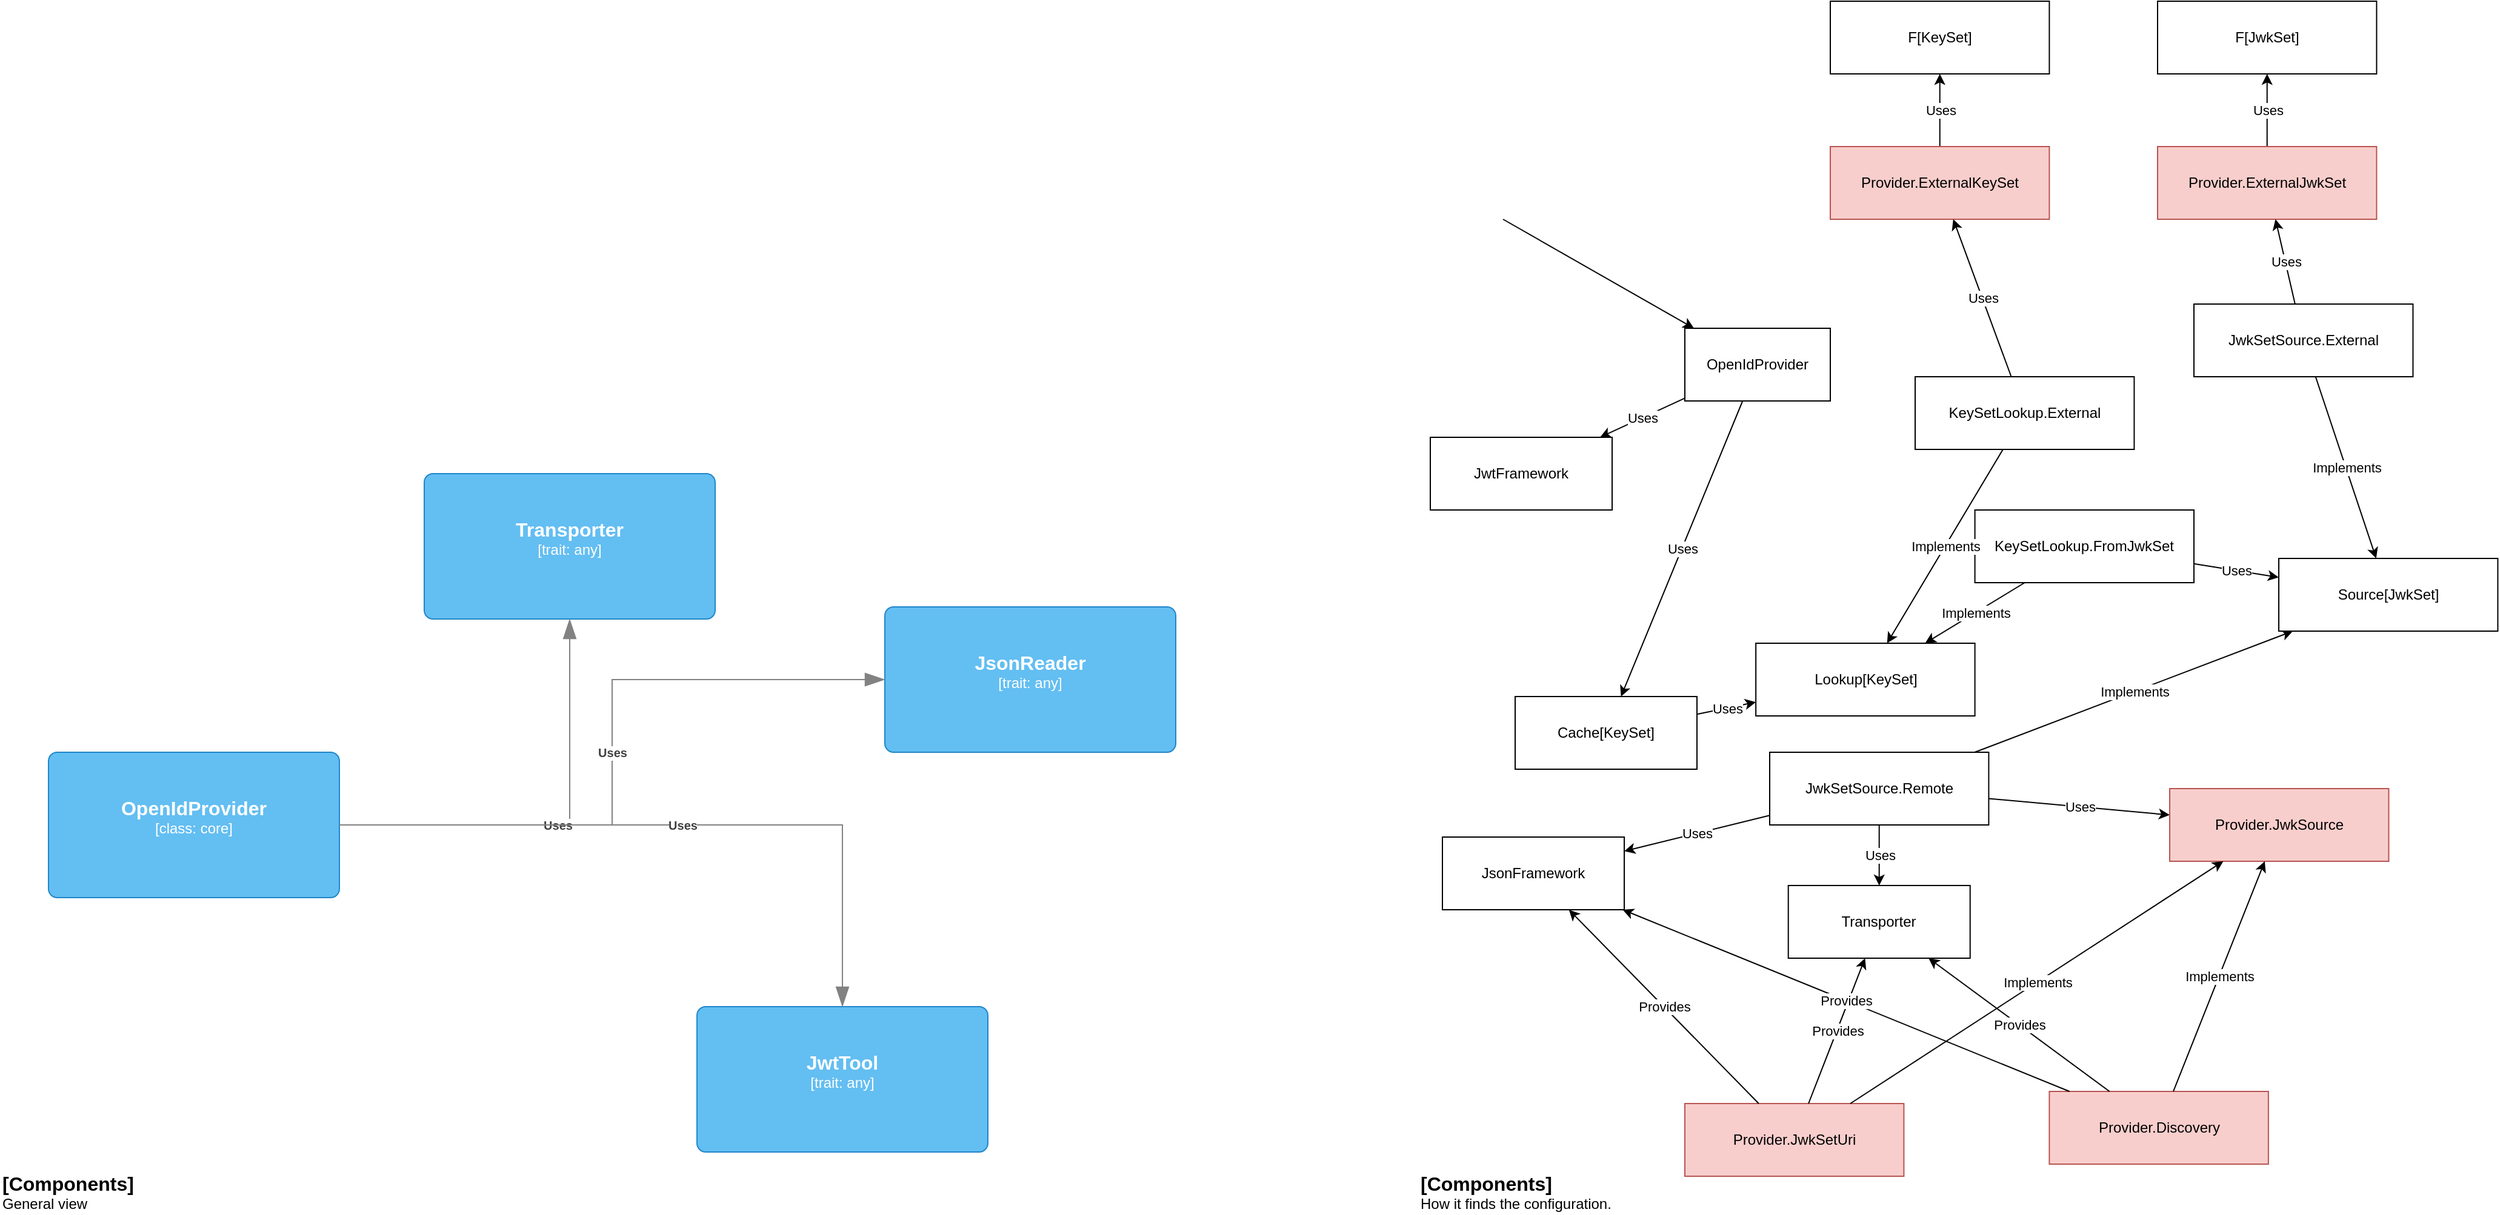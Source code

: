 <mxfile version="24.7.6">
  <diagram name="overview" id="SPu-IzBGrGhdDAje9yr5">
    <mxGraphModel dx="1026" dy="1514" grid="1" gridSize="10" guides="1" tooltips="1" connect="1" arrows="1" fold="1" page="1" pageScale="1" pageWidth="1169" pageHeight="827" math="0" shadow="0">
      <root>
        <mxCell id="0" />
        <mxCell id="1" parent="0" />
        <object placeholders="1" c4Name="OpenIdProvider" c4Type="class" c4Technology="core" c4Description="" label="&lt;font style=&quot;font-size: 16px&quot;&gt;&lt;b&gt;%c4Name%&lt;/b&gt;&lt;/font&gt;&lt;div&gt;[%c4Type%: %c4Technology%]&lt;/div&gt;&lt;br&gt;&lt;div&gt;&lt;font style=&quot;font-size: 11px&quot;&gt;%c4Description%&lt;/font&gt;&lt;/div&gt;" id="CInMSoNEQ62lz7IG-tAm-11">
          <mxCell style="rounded=1;whiteSpace=wrap;html=1;labelBackgroundColor=none;fillColor=#63BEF2;fontColor=#ffffff;align=center;arcSize=6;strokeColor=#2086C9;metaEdit=1;resizable=0;points=[[0.25,0,0],[0.5,0,0],[0.75,0,0],[1,0.25,0],[1,0.5,0],[1,0.75,0],[0.75,1,0],[0.5,1,0],[0.25,1,0],[0,0.75,0],[0,0.5,0],[0,0.25,0]];" parent="1" vertex="1">
            <mxGeometry x="50" y="430" width="240" height="120" as="geometry" />
          </mxCell>
        </object>
        <object placeholders="1" c4Name="Transporter" c4Type="trait" c4Technology="any" c4Description="" label="&lt;font style=&quot;font-size: 16px&quot;&gt;&lt;b&gt;%c4Name%&lt;/b&gt;&lt;/font&gt;&lt;div&gt;[%c4Type%: %c4Technology%]&lt;/div&gt;&lt;br&gt;&lt;div&gt;&lt;font style=&quot;font-size: 11px&quot;&gt;%c4Description%&lt;/font&gt;&lt;/div&gt;" id="CInMSoNEQ62lz7IG-tAm-13">
          <mxCell style="rounded=1;whiteSpace=wrap;html=1;labelBackgroundColor=none;fillColor=#63BEF2;fontColor=#ffffff;align=center;arcSize=6;strokeColor=#2086C9;metaEdit=1;resizable=0;points=[[0.25,0,0],[0.5,0,0],[0.75,0,0],[1,0.25,0],[1,0.5,0],[1,0.75,0],[0.75,1,0],[0.5,1,0],[0.25,1,0],[0,0.75,0],[0,0.5,0],[0,0.25,0]];" parent="1" vertex="1">
            <mxGeometry x="360" y="200" width="240" height="120" as="geometry" />
          </mxCell>
        </object>
        <object placeholders="1" c4Type="Relationship" c4Description="Uses" label="&lt;div style=&quot;text-align: left&quot;&gt;&lt;div style=&quot;text-align: center&quot;&gt;&lt;b&gt;%c4Description%&lt;/b&gt;&lt;/div&gt;" id="CInMSoNEQ62lz7IG-tAm-15">
          <mxCell style="endArrow=blockThin;html=1;fontSize=10;fontColor=#404040;strokeWidth=1;endFill=1;strokeColor=#828282;elbow=vertical;metaEdit=1;endSize=14;startSize=14;jumpStyle=arc;jumpSize=16;rounded=0;edgeStyle=orthogonalEdgeStyle;" parent="1" source="CInMSoNEQ62lz7IG-tAm-11" target="CInMSoNEQ62lz7IG-tAm-13" edge="1">
            <mxGeometry width="240" relative="1" as="geometry">
              <mxPoint x="430" y="470" as="sourcePoint" />
              <mxPoint x="670" y="470" as="targetPoint" />
            </mxGeometry>
          </mxCell>
        </object>
        <object placeholders="1" c4Name="JsonReader" c4Type="trait" c4Technology="any" c4Description="" label="&lt;font style=&quot;font-size: 16px&quot;&gt;&lt;b&gt;%c4Name%&lt;/b&gt;&lt;/font&gt;&lt;div&gt;[%c4Type%: %c4Technology%]&lt;/div&gt;&lt;br&gt;&lt;div&gt;&lt;font style=&quot;font-size: 11px&quot;&gt;%c4Description%&lt;/font&gt;&lt;/div&gt;" id="CInMSoNEQ62lz7IG-tAm-17">
          <mxCell style="rounded=1;whiteSpace=wrap;html=1;labelBackgroundColor=none;fillColor=#63BEF2;fontColor=#ffffff;align=center;arcSize=6;strokeColor=#2086C9;metaEdit=1;resizable=0;points=[[0.25,0,0],[0.5,0,0],[0.75,0,0],[1,0.25,0],[1,0.5,0],[1,0.75,0],[0.75,1,0],[0.5,1,0],[0.25,1,0],[0,0.75,0],[0,0.5,0],[0,0.25,0]];" parent="1" vertex="1">
            <mxGeometry x="740" y="310" width="240" height="120" as="geometry" />
          </mxCell>
        </object>
        <object placeholders="1" c4Type="Relationship" c4Description="Uses" label="&lt;div style=&quot;text-align: left&quot;&gt;&lt;div style=&quot;text-align: center&quot;&gt;&lt;b&gt;%c4Description%&lt;/b&gt;&lt;/div&gt;" id="CInMSoNEQ62lz7IG-tAm-18">
          <mxCell style="endArrow=blockThin;html=1;fontSize=10;fontColor=#404040;strokeWidth=1;endFill=1;strokeColor=#828282;elbow=vertical;metaEdit=1;endSize=14;startSize=14;jumpStyle=arc;jumpSize=16;rounded=0;edgeStyle=orthogonalEdgeStyle;" parent="1" source="CInMSoNEQ62lz7IG-tAm-11" target="CInMSoNEQ62lz7IG-tAm-17" edge="1">
            <mxGeometry width="240" relative="1" as="geometry">
              <mxPoint x="300" y="500" as="sourcePoint" />
              <mxPoint x="460" y="330" as="targetPoint" />
            </mxGeometry>
          </mxCell>
        </object>
        <object placeholders="1" c4Name="JwtTool" c4Type="trait" c4Technology="any" c4Description="" label="&lt;font style=&quot;font-size: 16px&quot;&gt;&lt;b&gt;%c4Name%&lt;/b&gt;&lt;/font&gt;&lt;div&gt;[%c4Type%: %c4Technology%]&lt;/div&gt;&lt;br&gt;&lt;div&gt;&lt;font style=&quot;font-size: 11px&quot;&gt;%c4Description%&lt;/font&gt;&lt;/div&gt;" id="CInMSoNEQ62lz7IG-tAm-19">
          <mxCell style="rounded=1;whiteSpace=wrap;html=1;labelBackgroundColor=none;fillColor=#63BEF2;fontColor=#ffffff;align=center;arcSize=6;strokeColor=#2086C9;metaEdit=1;resizable=0;points=[[0.25,0,0],[0.5,0,0],[0.75,0,0],[1,0.25,0],[1,0.5,0],[1,0.75,0],[0.75,1,0],[0.5,1,0],[0.25,1,0],[0,0.75,0],[0,0.5,0],[0,0.25,0]];" parent="1" vertex="1">
            <mxGeometry x="585" y="640" width="240" height="120" as="geometry" />
          </mxCell>
        </object>
        <object placeholders="1" c4Type="Relationship" c4Description="Uses" label="&lt;div style=&quot;text-align: left&quot;&gt;&lt;div style=&quot;text-align: center&quot;&gt;&lt;b&gt;%c4Description%&lt;/b&gt;&lt;/div&gt;" id="CInMSoNEQ62lz7IG-tAm-20">
          <mxCell style="endArrow=blockThin;html=1;fontSize=10;fontColor=#404040;strokeWidth=1;endFill=1;strokeColor=#828282;elbow=vertical;metaEdit=1;endSize=14;startSize=14;jumpStyle=arc;jumpSize=16;rounded=0;edgeStyle=orthogonalEdgeStyle;" parent="1" source="CInMSoNEQ62lz7IG-tAm-11" target="CInMSoNEQ62lz7IG-tAm-19" edge="1">
            <mxGeometry width="240" relative="1" as="geometry">
              <mxPoint x="300" y="500" as="sourcePoint" />
              <mxPoint x="750" y="380" as="targetPoint" />
            </mxGeometry>
          </mxCell>
        </object>
        <object placeholders="1" c4Name="[Components]" c4Type="ContainerDiagramTitle" c4Description="General view" label="&lt;font style=&quot;font-size: 16px&quot;&gt;&lt;b&gt;&lt;div style=&quot;text-align: left&quot;&gt;%c4Name%&lt;/div&gt;&lt;/b&gt;&lt;/font&gt;&lt;div style=&quot;text-align: left&quot;&gt;%c4Description%&lt;/div&gt;" id="LneJchFOcHRrpAtctG9d-1">
          <mxCell style="text;html=1;strokeColor=none;fillColor=none;align=left;verticalAlign=top;whiteSpace=wrap;rounded=0;metaEdit=1;allowArrows=0;resizable=1;rotatable=0;connectable=0;recursiveResize=0;expand=0;pointerEvents=0;points=[[0.25,0,0],[0.5,0,0],[0.75,0,0],[1,0.25,0],[1,0.5,0],[1,0.75,0],[0.75,1,0],[0.5,1,0],[0.25,1,0],[0,0.75,0],[0,0.5,0],[0,0.25,0]];" parent="1" vertex="1">
            <mxGeometry x="10" y="770" width="260" height="40" as="geometry" />
          </mxCell>
        </object>
        <object placeholders="1" c4Name="[Components]" c4Type="ContainerDiagramTitle" c4Description="How it finds the configuration." label="&lt;font style=&quot;font-size: 16px&quot;&gt;&lt;b&gt;&lt;div style=&quot;text-align: left&quot;&gt;%c4Name%&lt;/div&gt;&lt;/b&gt;&lt;/font&gt;&lt;div style=&quot;text-align: left&quot;&gt;%c4Description%&lt;/div&gt;" id="LneJchFOcHRrpAtctG9d-9">
          <mxCell style="text;html=1;strokeColor=none;fillColor=none;align=left;verticalAlign=top;whiteSpace=wrap;rounded=0;metaEdit=1;allowArrows=0;resizable=1;rotatable=0;connectable=0;recursiveResize=0;expand=0;pointerEvents=0;points=[[0.25,0,0],[0.5,0,0],[0.75,0,0],[1,0.25,0],[1,0.5,0],[1,0.75,0],[0.75,1,0],[0.5,1,0],[0.25,1,0],[0,0.75,0],[0,0.5,0],[0,0.25,0]];" parent="1" vertex="1">
            <mxGeometry x="1180" y="770" width="260" height="40" as="geometry" />
          </mxCell>
        </object>
        <mxCell id="S1vDefmYk0TmTCa-z_n8-1" value="OpenIdProvider" style="rounded=0;whiteSpace=wrap;html=1;" parent="1" vertex="1">
          <mxGeometry x="1400" y="80" width="120" height="60" as="geometry" />
        </mxCell>
        <mxCell id="S1vDefmYk0TmTCa-z_n8-2" value="" style="endArrow=classic;html=1;rounded=0;" parent="1" target="S1vDefmYk0TmTCa-z_n8-1" edge="1">
          <mxGeometry width="50" height="50" relative="1" as="geometry">
            <mxPoint x="1250" y="-10" as="sourcePoint" />
            <mxPoint x="1170" y="320" as="targetPoint" />
          </mxGeometry>
        </mxCell>
        <mxCell id="S1vDefmYk0TmTCa-z_n8-5" value="Transporter" style="rounded=0;whiteSpace=wrap;html=1;" parent="1" vertex="1">
          <mxGeometry x="1485.35" y="540" width="150" height="60" as="geometry" />
        </mxCell>
        <mxCell id="S1vDefmYk0TmTCa-z_n8-6" value="JsonFramework" style="rounded=0;whiteSpace=wrap;html=1;" parent="1" vertex="1">
          <mxGeometry x="1200" y="500" width="150" height="60" as="geometry" />
        </mxCell>
        <mxCell id="S1vDefmYk0TmTCa-z_n8-9" value="Cache[KeySet]" style="rounded=0;whiteSpace=wrap;html=1;" parent="1" vertex="1">
          <mxGeometry x="1260" y="384" width="150" height="60" as="geometry" />
        </mxCell>
        <mxCell id="S1vDefmYk0TmTCa-z_n8-23" value="" style="endArrow=classic;html=1;rounded=0;" parent="1" source="S1vDefmYk0TmTCa-z_n8-1" target="S1vDefmYk0TmTCa-z_n8-9" edge="1">
          <mxGeometry relative="1" as="geometry">
            <mxPoint x="1337" y="150" as="sourcePoint" />
            <mxPoint x="1438" y="260" as="targetPoint" />
          </mxGeometry>
        </mxCell>
        <mxCell id="S1vDefmYk0TmTCa-z_n8-24" value="Uses" style="edgeLabel;resizable=0;html=1;;align=center;verticalAlign=middle;" parent="S1vDefmYk0TmTCa-z_n8-23" connectable="0" vertex="1">
          <mxGeometry relative="1" as="geometry" />
        </mxCell>
        <mxCell id="S1vDefmYk0TmTCa-z_n8-30" value="" style="endArrow=classic;html=1;rounded=0;" parent="1" source="S1vDefmYk0TmTCa-z_n8-1" target="R8FtitqBP9Pnjjns-0GU-1" edge="1">
          <mxGeometry relative="1" as="geometry">
            <mxPoint x="1337" y="150" as="sourcePoint" />
            <mxPoint x="1234" y="330" as="targetPoint" />
          </mxGeometry>
        </mxCell>
        <mxCell id="S1vDefmYk0TmTCa-z_n8-31" value="Uses" style="edgeLabel;resizable=0;html=1;;align=center;verticalAlign=middle;" parent="S1vDefmYk0TmTCa-z_n8-30" connectable="0" vertex="1">
          <mxGeometry relative="1" as="geometry" />
        </mxCell>
        <mxCell id="R8FtitqBP9Pnjjns-0GU-1" value="JwtFramework" style="rounded=0;whiteSpace=wrap;html=1;" parent="1" vertex="1">
          <mxGeometry x="1190" y="170" width="150" height="60" as="geometry" />
        </mxCell>
        <mxCell id="1biydpapWqW5dgG5dPzN-5" value="KeySetLookup.FromJwkSet" style="rounded=0;whiteSpace=wrap;html=1;" parent="1" vertex="1">
          <mxGeometry x="1639.29" y="230" width="180.71" height="60" as="geometry" />
        </mxCell>
        <mxCell id="1biydpapWqW5dgG5dPzN-8" value="JwkSetSource.Remote" style="rounded=0;whiteSpace=wrap;html=1;" parent="1" vertex="1">
          <mxGeometry x="1470.0" y="430" width="180.71" height="60" as="geometry" />
        </mxCell>
        <mxCell id="1biydpapWqW5dgG5dPzN-9" value="" style="endArrow=classic;html=1;rounded=0;" parent="1" source="1biydpapWqW5dgG5dPzN-8" target="nWdLU21Ytbxsn5tAp6e1-1" edge="1">
          <mxGeometry relative="1" as="geometry">
            <mxPoint x="1920" y="370" as="sourcePoint" />
            <mxPoint x="1771" y="340" as="targetPoint" />
          </mxGeometry>
        </mxCell>
        <mxCell id="1biydpapWqW5dgG5dPzN-10" value="&lt;div&gt;Implements&lt;/div&gt;" style="edgeLabel;resizable=0;html=1;;align=center;verticalAlign=middle;" parent="1biydpapWqW5dgG5dPzN-9" connectable="0" vertex="1">
          <mxGeometry relative="1" as="geometry" />
        </mxCell>
        <mxCell id="1biydpapWqW5dgG5dPzN-16" value="JwkSetSource.External" style="rounded=0;whiteSpace=wrap;html=1;" parent="1" vertex="1">
          <mxGeometry x="1820.0" y="60" width="180.71" height="60" as="geometry" />
        </mxCell>
        <mxCell id="1biydpapWqW5dgG5dPzN-18" value="" style="endArrow=classic;html=1;rounded=0;" parent="1" source="1biydpapWqW5dgG5dPzN-5" target="nWdLU21Ytbxsn5tAp6e1-1" edge="1">
          <mxGeometry relative="1" as="geometry">
            <mxPoint x="1380" y="520" as="sourcePoint" />
            <mxPoint x="1260" y="640" as="targetPoint" />
          </mxGeometry>
        </mxCell>
        <mxCell id="1biydpapWqW5dgG5dPzN-19" value="Uses" style="edgeLabel;resizable=0;html=1;;align=center;verticalAlign=middle;" parent="1biydpapWqW5dgG5dPzN-18" connectable="0" vertex="1">
          <mxGeometry relative="1" as="geometry" />
        </mxCell>
        <mxCell id="1biydpapWqW5dgG5dPzN-20" value="F[JwkSet]" style="rounded=0;whiteSpace=wrap;html=1;" parent="1" vertex="1">
          <mxGeometry x="1790" y="-190" width="180.71" height="60" as="geometry" />
        </mxCell>
        <mxCell id="1biydpapWqW5dgG5dPzN-21" value="" style="endArrow=classic;html=1;rounded=0;" parent="1" source="1biydpapWqW5dgG5dPzN-40" target="1biydpapWqW5dgG5dPzN-20" edge="1">
          <mxGeometry relative="1" as="geometry">
            <mxPoint x="1876" y="430" as="sourcePoint" />
            <mxPoint x="1904" y="570" as="targetPoint" />
          </mxGeometry>
        </mxCell>
        <mxCell id="1biydpapWqW5dgG5dPzN-22" value="Uses" style="edgeLabel;resizable=0;html=1;;align=center;verticalAlign=middle;" parent="1biydpapWqW5dgG5dPzN-21" connectable="0" vertex="1">
          <mxGeometry relative="1" as="geometry" />
        </mxCell>
        <mxCell id="1biydpapWqW5dgG5dPzN-23" value="" style="endArrow=classic;html=1;rounded=0;" parent="1" source="1biydpapWqW5dgG5dPzN-8" target="S1vDefmYk0TmTCa-z_n8-6" edge="1">
          <mxGeometry relative="1" as="geometry">
            <mxPoint x="1725" y="150" as="sourcePoint" />
            <mxPoint x="1576" y="70" as="targetPoint" />
          </mxGeometry>
        </mxCell>
        <mxCell id="1biydpapWqW5dgG5dPzN-24" value="Uses" style="edgeLabel;resizable=0;html=1;;align=center;verticalAlign=middle;" parent="1biydpapWqW5dgG5dPzN-23" connectable="0" vertex="1">
          <mxGeometry relative="1" as="geometry" />
        </mxCell>
        <mxCell id="1biydpapWqW5dgG5dPzN-25" value="" style="endArrow=classic;html=1;rounded=0;" parent="1" source="1biydpapWqW5dgG5dPzN-8" target="S1vDefmYk0TmTCa-z_n8-5" edge="1">
          <mxGeometry relative="1" as="geometry">
            <mxPoint x="1823" y="570" as="sourcePoint" />
            <mxPoint x="1537" y="70" as="targetPoint" />
          </mxGeometry>
        </mxCell>
        <mxCell id="1biydpapWqW5dgG5dPzN-26" value="Uses" style="edgeLabel;resizable=0;html=1;;align=center;verticalAlign=middle;" parent="1biydpapWqW5dgG5dPzN-25" connectable="0" vertex="1">
          <mxGeometry relative="1" as="geometry" />
        </mxCell>
        <mxCell id="1biydpapWqW5dgG5dPzN-28" value="&lt;div&gt;KeySetLookup.External&lt;/div&gt;" style="rounded=0;whiteSpace=wrap;html=1;" parent="1" vertex="1">
          <mxGeometry x="1590.0" y="120" width="180.71" height="60" as="geometry" />
        </mxCell>
        <mxCell id="1biydpapWqW5dgG5dPzN-29" value="" style="endArrow=classic;html=1;rounded=0;" parent="1" source="S1vDefmYk0TmTCa-z_n8-9" target="nWdLU21Ytbxsn5tAp6e1-4" edge="1">
          <mxGeometry relative="1" as="geometry">
            <mxPoint x="1518" y="370" as="sourcePoint" />
            <mxPoint x="1437" y="460" as="targetPoint" />
          </mxGeometry>
        </mxCell>
        <mxCell id="1biydpapWqW5dgG5dPzN-30" value="Uses" style="edgeLabel;resizable=0;html=1;;align=center;verticalAlign=middle;" parent="1biydpapWqW5dgG5dPzN-29" connectable="0" vertex="1">
          <mxGeometry relative="1" as="geometry" />
        </mxCell>
        <mxCell id="1biydpapWqW5dgG5dPzN-31" value="F[KeySet]" style="rounded=0;whiteSpace=wrap;html=1;" parent="1" vertex="1">
          <mxGeometry x="1520" y="-190" width="180.71" height="60" as="geometry" />
        </mxCell>
        <mxCell id="1biydpapWqW5dgG5dPzN-32" value="" style="endArrow=classic;html=1;rounded=0;" parent="1" source="1biydpapWqW5dgG5dPzN-43" target="1biydpapWqW5dgG5dPzN-31" edge="1">
          <mxGeometry relative="1" as="geometry">
            <mxPoint x="1871" y="193" as="sourcePoint" />
            <mxPoint x="1958" y="207" as="targetPoint" />
          </mxGeometry>
        </mxCell>
        <mxCell id="1biydpapWqW5dgG5dPzN-33" value="Uses" style="edgeLabel;resizable=0;html=1;;align=center;verticalAlign=middle;" parent="1biydpapWqW5dgG5dPzN-32" connectable="0" vertex="1">
          <mxGeometry relative="1" as="geometry" />
        </mxCell>
        <mxCell id="1biydpapWqW5dgG5dPzN-34" value="Provider.Discovery" style="rounded=0;whiteSpace=wrap;html=1;fillColor=#f8cecc;strokeColor=#b85450;" parent="1" vertex="1">
          <mxGeometry x="1700.71" y="710" width="180.71" height="60" as="geometry" />
        </mxCell>
        <mxCell id="1biydpapWqW5dgG5dPzN-35" value="Provider.JwkSetUri" style="rounded=0;whiteSpace=wrap;html=1;fillColor=#f8cecc;strokeColor=#b85450;" parent="1" vertex="1">
          <mxGeometry x="1400" y="720" width="180.71" height="60" as="geometry" />
        </mxCell>
        <mxCell id="1biydpapWqW5dgG5dPzN-36" value="" style="endArrow=classic;html=1;rounded=0;" parent="1" source="1biydpapWqW5dgG5dPzN-8" target="nWdLU21Ytbxsn5tAp6e1-9" edge="1">
          <mxGeometry relative="1" as="geometry">
            <mxPoint x="1540" y="315" as="sourcePoint" />
            <mxPoint x="1670" y="324" as="targetPoint" />
          </mxGeometry>
        </mxCell>
        <mxCell id="1biydpapWqW5dgG5dPzN-37" value="Uses" style="edgeLabel;resizable=0;html=1;;align=center;verticalAlign=middle;" parent="1biydpapWqW5dgG5dPzN-36" connectable="0" vertex="1">
          <mxGeometry relative="1" as="geometry" />
        </mxCell>
        <mxCell id="1biydpapWqW5dgG5dPzN-40" value="Provider.ExternalJwkSet" style="rounded=0;whiteSpace=wrap;html=1;fillColor=#f8cecc;strokeColor=#b85450;" parent="1" vertex="1">
          <mxGeometry x="1790" y="-70" width="180.71" height="60" as="geometry" />
        </mxCell>
        <mxCell id="1biydpapWqW5dgG5dPzN-41" value="" style="endArrow=classic;html=1;rounded=0;" parent="1" source="1biydpapWqW5dgG5dPzN-16" target="1biydpapWqW5dgG5dPzN-40" edge="1">
          <mxGeometry relative="1" as="geometry">
            <mxPoint x="1915" y="60" as="sourcePoint" />
            <mxPoint x="1955" y="10" as="targetPoint" />
          </mxGeometry>
        </mxCell>
        <mxCell id="1biydpapWqW5dgG5dPzN-42" value="Uses" style="edgeLabel;resizable=0;html=1;;align=center;verticalAlign=middle;" parent="1biydpapWqW5dgG5dPzN-41" connectable="0" vertex="1">
          <mxGeometry relative="1" as="geometry" />
        </mxCell>
        <mxCell id="1biydpapWqW5dgG5dPzN-43" value="Provider.ExternalKeySet" style="rounded=0;whiteSpace=wrap;html=1;fillColor=#f8cecc;strokeColor=#b85450;" parent="1" vertex="1">
          <mxGeometry x="1520" y="-70" width="180.71" height="60" as="geometry" />
        </mxCell>
        <mxCell id="1biydpapWqW5dgG5dPzN-44" value="" style="endArrow=classic;html=1;rounded=0;" parent="1" source="1biydpapWqW5dgG5dPzN-28" target="1biydpapWqW5dgG5dPzN-43" edge="1">
          <mxGeometry relative="1" as="geometry">
            <mxPoint x="1648" y="160" as="sourcePoint" />
            <mxPoint x="1703" y="100" as="targetPoint" />
          </mxGeometry>
        </mxCell>
        <mxCell id="1biydpapWqW5dgG5dPzN-45" value="Uses" style="edgeLabel;resizable=0;html=1;;align=center;verticalAlign=middle;" parent="1biydpapWqW5dgG5dPzN-44" connectable="0" vertex="1">
          <mxGeometry relative="1" as="geometry" />
        </mxCell>
        <mxCell id="nWdLU21Ytbxsn5tAp6e1-1" value="Source[JwkSet]" style="rounded=0;whiteSpace=wrap;html=1;" vertex="1" parent="1">
          <mxGeometry x="1890.0" y="270" width="180.71" height="60" as="geometry" />
        </mxCell>
        <mxCell id="nWdLU21Ytbxsn5tAp6e1-2" value="" style="endArrow=classic;html=1;rounded=0;" edge="1" parent="1" source="1biydpapWqW5dgG5dPzN-16" target="nWdLU21Ytbxsn5tAp6e1-1">
          <mxGeometry relative="1" as="geometry">
            <mxPoint x="1890" y="60" as="sourcePoint" />
            <mxPoint x="1860" y="170" as="targetPoint" />
          </mxGeometry>
        </mxCell>
        <mxCell id="nWdLU21Ytbxsn5tAp6e1-3" value="Implements" style="edgeLabel;resizable=0;html=1;;align=center;verticalAlign=middle;" connectable="0" vertex="1" parent="nWdLU21Ytbxsn5tAp6e1-2">
          <mxGeometry relative="1" as="geometry" />
        </mxCell>
        <mxCell id="nWdLU21Ytbxsn5tAp6e1-4" value="Lookup[KeySet]" style="rounded=0;whiteSpace=wrap;html=1;" vertex="1" parent="1">
          <mxGeometry x="1458.58" y="340" width="180.71" height="60" as="geometry" />
        </mxCell>
        <mxCell id="nWdLU21Ytbxsn5tAp6e1-5" value="" style="endArrow=classic;html=1;rounded=0;" edge="1" parent="1" source="1biydpapWqW5dgG5dPzN-28" target="nWdLU21Ytbxsn5tAp6e1-4">
          <mxGeometry relative="1" as="geometry">
            <mxPoint x="1932" y="130" as="sourcePoint" />
            <mxPoint x="1992" y="280" as="targetPoint" />
          </mxGeometry>
        </mxCell>
        <mxCell id="nWdLU21Ytbxsn5tAp6e1-6" value="Implements" style="edgeLabel;resizable=0;html=1;;align=center;verticalAlign=middle;" connectable="0" vertex="1" parent="nWdLU21Ytbxsn5tAp6e1-5">
          <mxGeometry relative="1" as="geometry" />
        </mxCell>
        <mxCell id="nWdLU21Ytbxsn5tAp6e1-7" value="" style="endArrow=classic;html=1;rounded=0;" edge="1" parent="1" source="1biydpapWqW5dgG5dPzN-5" target="nWdLU21Ytbxsn5tAp6e1-4">
          <mxGeometry relative="1" as="geometry">
            <mxPoint x="1660" y="260" as="sourcePoint" />
            <mxPoint x="1520" y="250" as="targetPoint" />
          </mxGeometry>
        </mxCell>
        <mxCell id="nWdLU21Ytbxsn5tAp6e1-8" value="Implements" style="edgeLabel;resizable=0;html=1;;align=center;verticalAlign=middle;" connectable="0" vertex="1" parent="nWdLU21Ytbxsn5tAp6e1-7">
          <mxGeometry relative="1" as="geometry" />
        </mxCell>
        <mxCell id="nWdLU21Ytbxsn5tAp6e1-9" value="Provider.JwkSource" style="rounded=0;whiteSpace=wrap;html=1;fillColor=#f8cecc;strokeColor=#b85450;" vertex="1" parent="1">
          <mxGeometry x="1800.0" y="460" width="180.71" height="60" as="geometry" />
        </mxCell>
        <mxCell id="nWdLU21Ytbxsn5tAp6e1-12" value="" style="endArrow=classic;html=1;rounded=0;" edge="1" parent="1" source="1biydpapWqW5dgG5dPzN-34" target="nWdLU21Ytbxsn5tAp6e1-9">
          <mxGeometry relative="1" as="geometry">
            <mxPoint x="1930" y="130" as="sourcePoint" />
            <mxPoint x="1980" y="280" as="targetPoint" />
          </mxGeometry>
        </mxCell>
        <mxCell id="nWdLU21Ytbxsn5tAp6e1-13" value="Implements" style="edgeLabel;resizable=0;html=1;;align=center;verticalAlign=middle;" connectable="0" vertex="1" parent="nWdLU21Ytbxsn5tAp6e1-12">
          <mxGeometry relative="1" as="geometry" />
        </mxCell>
        <mxCell id="nWdLU21Ytbxsn5tAp6e1-14" value="" style="endArrow=classic;html=1;rounded=0;" edge="1" parent="1" source="1biydpapWqW5dgG5dPzN-35" target="nWdLU21Ytbxsn5tAp6e1-9">
          <mxGeometry relative="1" as="geometry">
            <mxPoint x="2100" y="411" as="sourcePoint" />
            <mxPoint x="1981" y="439" as="targetPoint" />
          </mxGeometry>
        </mxCell>
        <mxCell id="nWdLU21Ytbxsn5tAp6e1-15" value="Implements" style="edgeLabel;resizable=0;html=1;;align=center;verticalAlign=middle;" connectable="0" vertex="1" parent="nWdLU21Ytbxsn5tAp6e1-14">
          <mxGeometry relative="1" as="geometry" />
        </mxCell>
        <mxCell id="nWdLU21Ytbxsn5tAp6e1-16" value="" style="endArrow=classic;html=1;rounded=0;" edge="1" parent="1" source="1biydpapWqW5dgG5dPzN-34" target="S1vDefmYk0TmTCa-z_n8-5">
          <mxGeometry relative="1" as="geometry">
            <mxPoint x="1858" y="710" as="sourcePoint" />
            <mxPoint x="1700" y="580" as="targetPoint" />
          </mxGeometry>
        </mxCell>
        <mxCell id="nWdLU21Ytbxsn5tAp6e1-17" value="&lt;div&gt;Provides&lt;/div&gt;" style="edgeLabel;resizable=0;html=1;;align=center;verticalAlign=middle;" connectable="0" vertex="1" parent="nWdLU21Ytbxsn5tAp6e1-16">
          <mxGeometry relative="1" as="geometry" />
        </mxCell>
        <mxCell id="nWdLU21Ytbxsn5tAp6e1-18" value="" style="endArrow=classic;html=1;rounded=0;" edge="1" parent="1" source="1biydpapWqW5dgG5dPzN-35" target="S1vDefmYk0TmTCa-z_n8-5">
          <mxGeometry relative="1" as="geometry">
            <mxPoint x="1792" y="710" as="sourcePoint" />
            <mxPoint x="1667" y="650" as="targetPoint" />
          </mxGeometry>
        </mxCell>
        <mxCell id="nWdLU21Ytbxsn5tAp6e1-19" value="&lt;div&gt;Provides&lt;/div&gt;" style="edgeLabel;resizable=0;html=1;;align=center;verticalAlign=middle;" connectable="0" vertex="1" parent="nWdLU21Ytbxsn5tAp6e1-18">
          <mxGeometry relative="1" as="geometry" />
        </mxCell>
        <mxCell id="nWdLU21Ytbxsn5tAp6e1-20" value="" style="endArrow=classic;html=1;rounded=0;" edge="1" parent="1" source="1biydpapWqW5dgG5dPzN-34" target="S1vDefmYk0TmTCa-z_n8-6">
          <mxGeometry relative="1" as="geometry">
            <mxPoint x="1970" y="724" as="sourcePoint" />
            <mxPoint x="1450" y="640" as="targetPoint" />
          </mxGeometry>
        </mxCell>
        <mxCell id="nWdLU21Ytbxsn5tAp6e1-21" value="&lt;div&gt;Provides&lt;/div&gt;" style="edgeLabel;resizable=0;html=1;;align=center;verticalAlign=middle;" connectable="0" vertex="1" parent="nWdLU21Ytbxsn5tAp6e1-20">
          <mxGeometry relative="1" as="geometry" />
        </mxCell>
        <mxCell id="nWdLU21Ytbxsn5tAp6e1-22" value="" style="endArrow=classic;html=1;rounded=0;" edge="1" parent="1" source="1biydpapWqW5dgG5dPzN-35" target="S1vDefmYk0TmTCa-z_n8-6">
          <mxGeometry relative="1" as="geometry">
            <mxPoint x="1970" y="732" as="sourcePoint" />
            <mxPoint x="1250" y="585" as="targetPoint" />
          </mxGeometry>
        </mxCell>
        <mxCell id="nWdLU21Ytbxsn5tAp6e1-23" value="&lt;div&gt;Provides&lt;/div&gt;" style="edgeLabel;resizable=0;html=1;;align=center;verticalAlign=middle;" connectable="0" vertex="1" parent="nWdLU21Ytbxsn5tAp6e1-22">
          <mxGeometry relative="1" as="geometry" />
        </mxCell>
      </root>
    </mxGraphModel>
  </diagram>
</mxfile>
